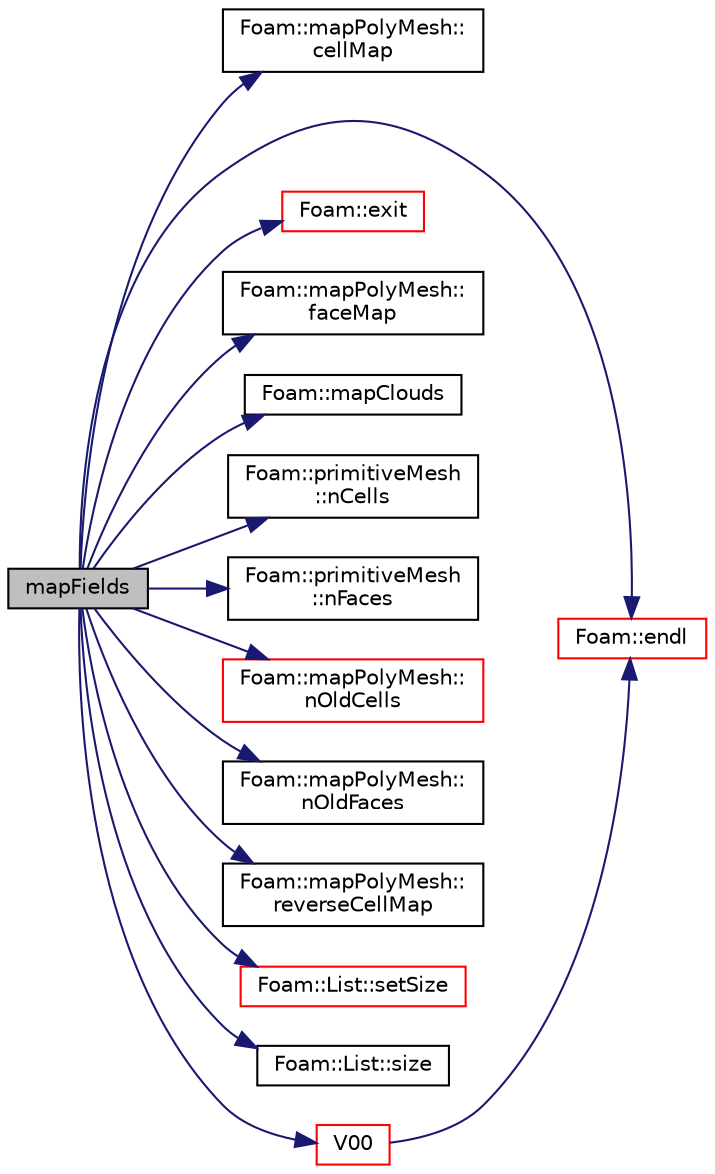 digraph "mapFields"
{
  bgcolor="transparent";
  edge [fontname="Helvetica",fontsize="10",labelfontname="Helvetica",labelfontsize="10"];
  node [fontname="Helvetica",fontsize="10",shape=record];
  rankdir="LR";
  Node1 [label="mapFields",height=0.2,width=0.4,color="black", fillcolor="grey75", style="filled", fontcolor="black"];
  Node1 -> Node2 [color="midnightblue",fontsize="10",style="solid",fontname="Helvetica"];
  Node2 [label="Foam::mapPolyMesh::\lcellMap",height=0.2,width=0.4,color="black",URL="$a01432.html#a08afe30a689e98e3d34420f8258e573a",tooltip="Old cell map. "];
  Node1 -> Node3 [color="midnightblue",fontsize="10",style="solid",fontname="Helvetica"];
  Node3 [label="Foam::endl",height=0.2,width=0.4,color="red",URL="$a10733.html#a2db8fe02a0d3909e9351bb4275b23ce4",tooltip="Add newline and flush stream. "];
  Node1 -> Node4 [color="midnightblue",fontsize="10",style="solid",fontname="Helvetica"];
  Node4 [label="Foam::exit",height=0.2,width=0.4,color="red",URL="$a10733.html#a06ca7250d8e89caf05243ec094843642"];
  Node1 -> Node5 [color="midnightblue",fontsize="10",style="solid",fontname="Helvetica"];
  Node5 [label="Foam::mapPolyMesh::\lfaceMap",height=0.2,width=0.4,color="black",URL="$a01432.html#a4f37e8458829cfddbe91b8671ec88c32",tooltip="Old face map. "];
  Node1 -> Node6 [color="midnightblue",fontsize="10",style="solid",fontname="Helvetica"];
  Node6 [label="Foam::mapClouds",height=0.2,width=0.4,color="black",URL="$a10733.html#a6be781af3daa081b41b12982c81ea787",tooltip="Generic Geometric field mapper. "];
  Node1 -> Node7 [color="midnightblue",fontsize="10",style="solid",fontname="Helvetica"];
  Node7 [label="Foam::primitiveMesh\l::nCells",height=0.2,width=0.4,color="black",URL="$a01969.html#ae79b5e96cf8d9a4e6b3993e6f2709374"];
  Node1 -> Node8 [color="midnightblue",fontsize="10",style="solid",fontname="Helvetica"];
  Node8 [label="Foam::primitiveMesh\l::nFaces",height=0.2,width=0.4,color="black",URL="$a01969.html#a9be088de373a98524a153de7da0e92e8"];
  Node1 -> Node9 [color="midnightblue",fontsize="10",style="solid",fontname="Helvetica"];
  Node9 [label="Foam::mapPolyMesh::\lnOldCells",height=0.2,width=0.4,color="red",URL="$a01432.html#a6a7e1b193949c9f7a78bcbe91147dad8",tooltip="Number of old cells. "];
  Node1 -> Node10 [color="midnightblue",fontsize="10",style="solid",fontname="Helvetica"];
  Node10 [label="Foam::mapPolyMesh::\lnOldFaces",height=0.2,width=0.4,color="black",URL="$a01432.html#afb3f59d8c73cdb81b22c4c3d3399a79b",tooltip="Number of old faces. "];
  Node1 -> Node11 [color="midnightblue",fontsize="10",style="solid",fontname="Helvetica"];
  Node11 [label="Foam::mapPolyMesh::\lreverseCellMap",height=0.2,width=0.4,color="black",URL="$a01432.html#a8a6b8133ecc052e64b425643f3fe0082",tooltip="Reverse cell map. "];
  Node1 -> Node12 [color="midnightblue",fontsize="10",style="solid",fontname="Helvetica"];
  Node12 [label="Foam::List::setSize",height=0.2,width=0.4,color="red",URL="$a01364.html#aedb985ffeaf1bdbfeccc2a8730405703",tooltip="Reset size of List. "];
  Node1 -> Node13 [color="midnightblue",fontsize="10",style="solid",fontname="Helvetica"];
  Node13 [label="Foam::List::size",height=0.2,width=0.4,color="black",URL="$a01364.html#a8a5f6fa29bd4b500caf186f60245b384",tooltip="Override size to be inconsistent with allocated storage. "];
  Node1 -> Node14 [color="midnightblue",fontsize="10",style="solid",fontname="Helvetica"];
  Node14 [label="V00",height=0.2,width=0.4,color="red",URL="$a00876.html#ab2ff6e7970a82bb8b34ec5e191930803",tooltip="Return old-old-time cell volumes. "];
  Node14 -> Node3 [color="midnightblue",fontsize="10",style="solid",fontname="Helvetica"];
}

